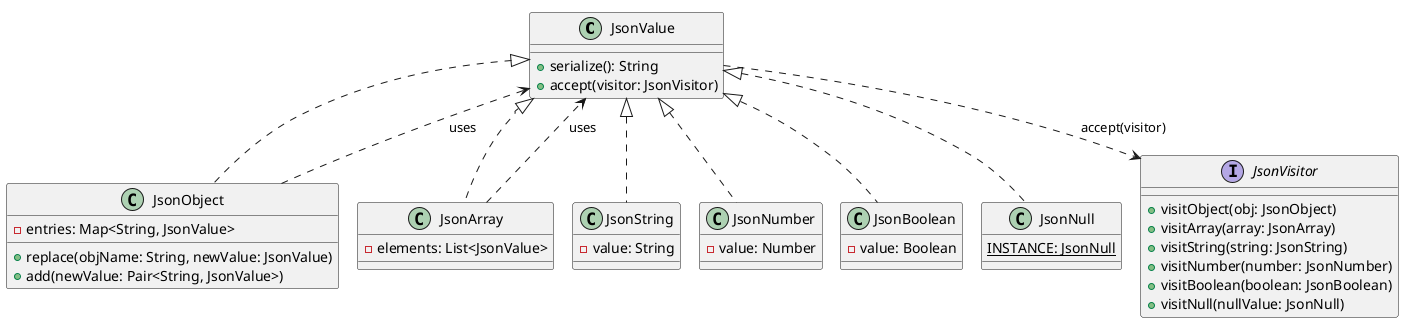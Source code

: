 @startuml
!pragma layout smetana

class JsonValue {
    +serialize(): String
    +accept(visitor: JsonVisitor)
}

class JsonObject{
    -entries: Map<String, JsonValue>
    +replace(objName: String, newValue: JsonValue)
    +add(newValue: Pair<String, JsonValue>)
}

class JsonArray {
    -elements: List<JsonValue>
}

class JsonString {
    -value: String
}

class JsonNumber {
    -value: Number
}

class JsonBoolean {
    -value: Boolean
}

class JsonNull {
    {static} INSTANCE: JsonNull
}

interface JsonVisitor {
    +visitObject(obj: JsonObject)
    +visitArray(array: JsonArray)
    +visitString(string: JsonString)
    +visitNumber(number: JsonNumber)
    +visitBoolean(boolean: JsonBoolean)
    +visitNull(nullValue: JsonNull)
}

JsonValue <|.. JsonObject
JsonValue <|.. JsonArray
JsonValue <|.. JsonString
JsonValue <|.. JsonNumber
JsonValue <|.. JsonBoolean
JsonValue <|.. JsonNull

JsonObject ..> JsonValue : uses
JsonArray ..> JsonValue : uses
JsonValue ..> JsonVisitor : accept(visitor)

@enduml